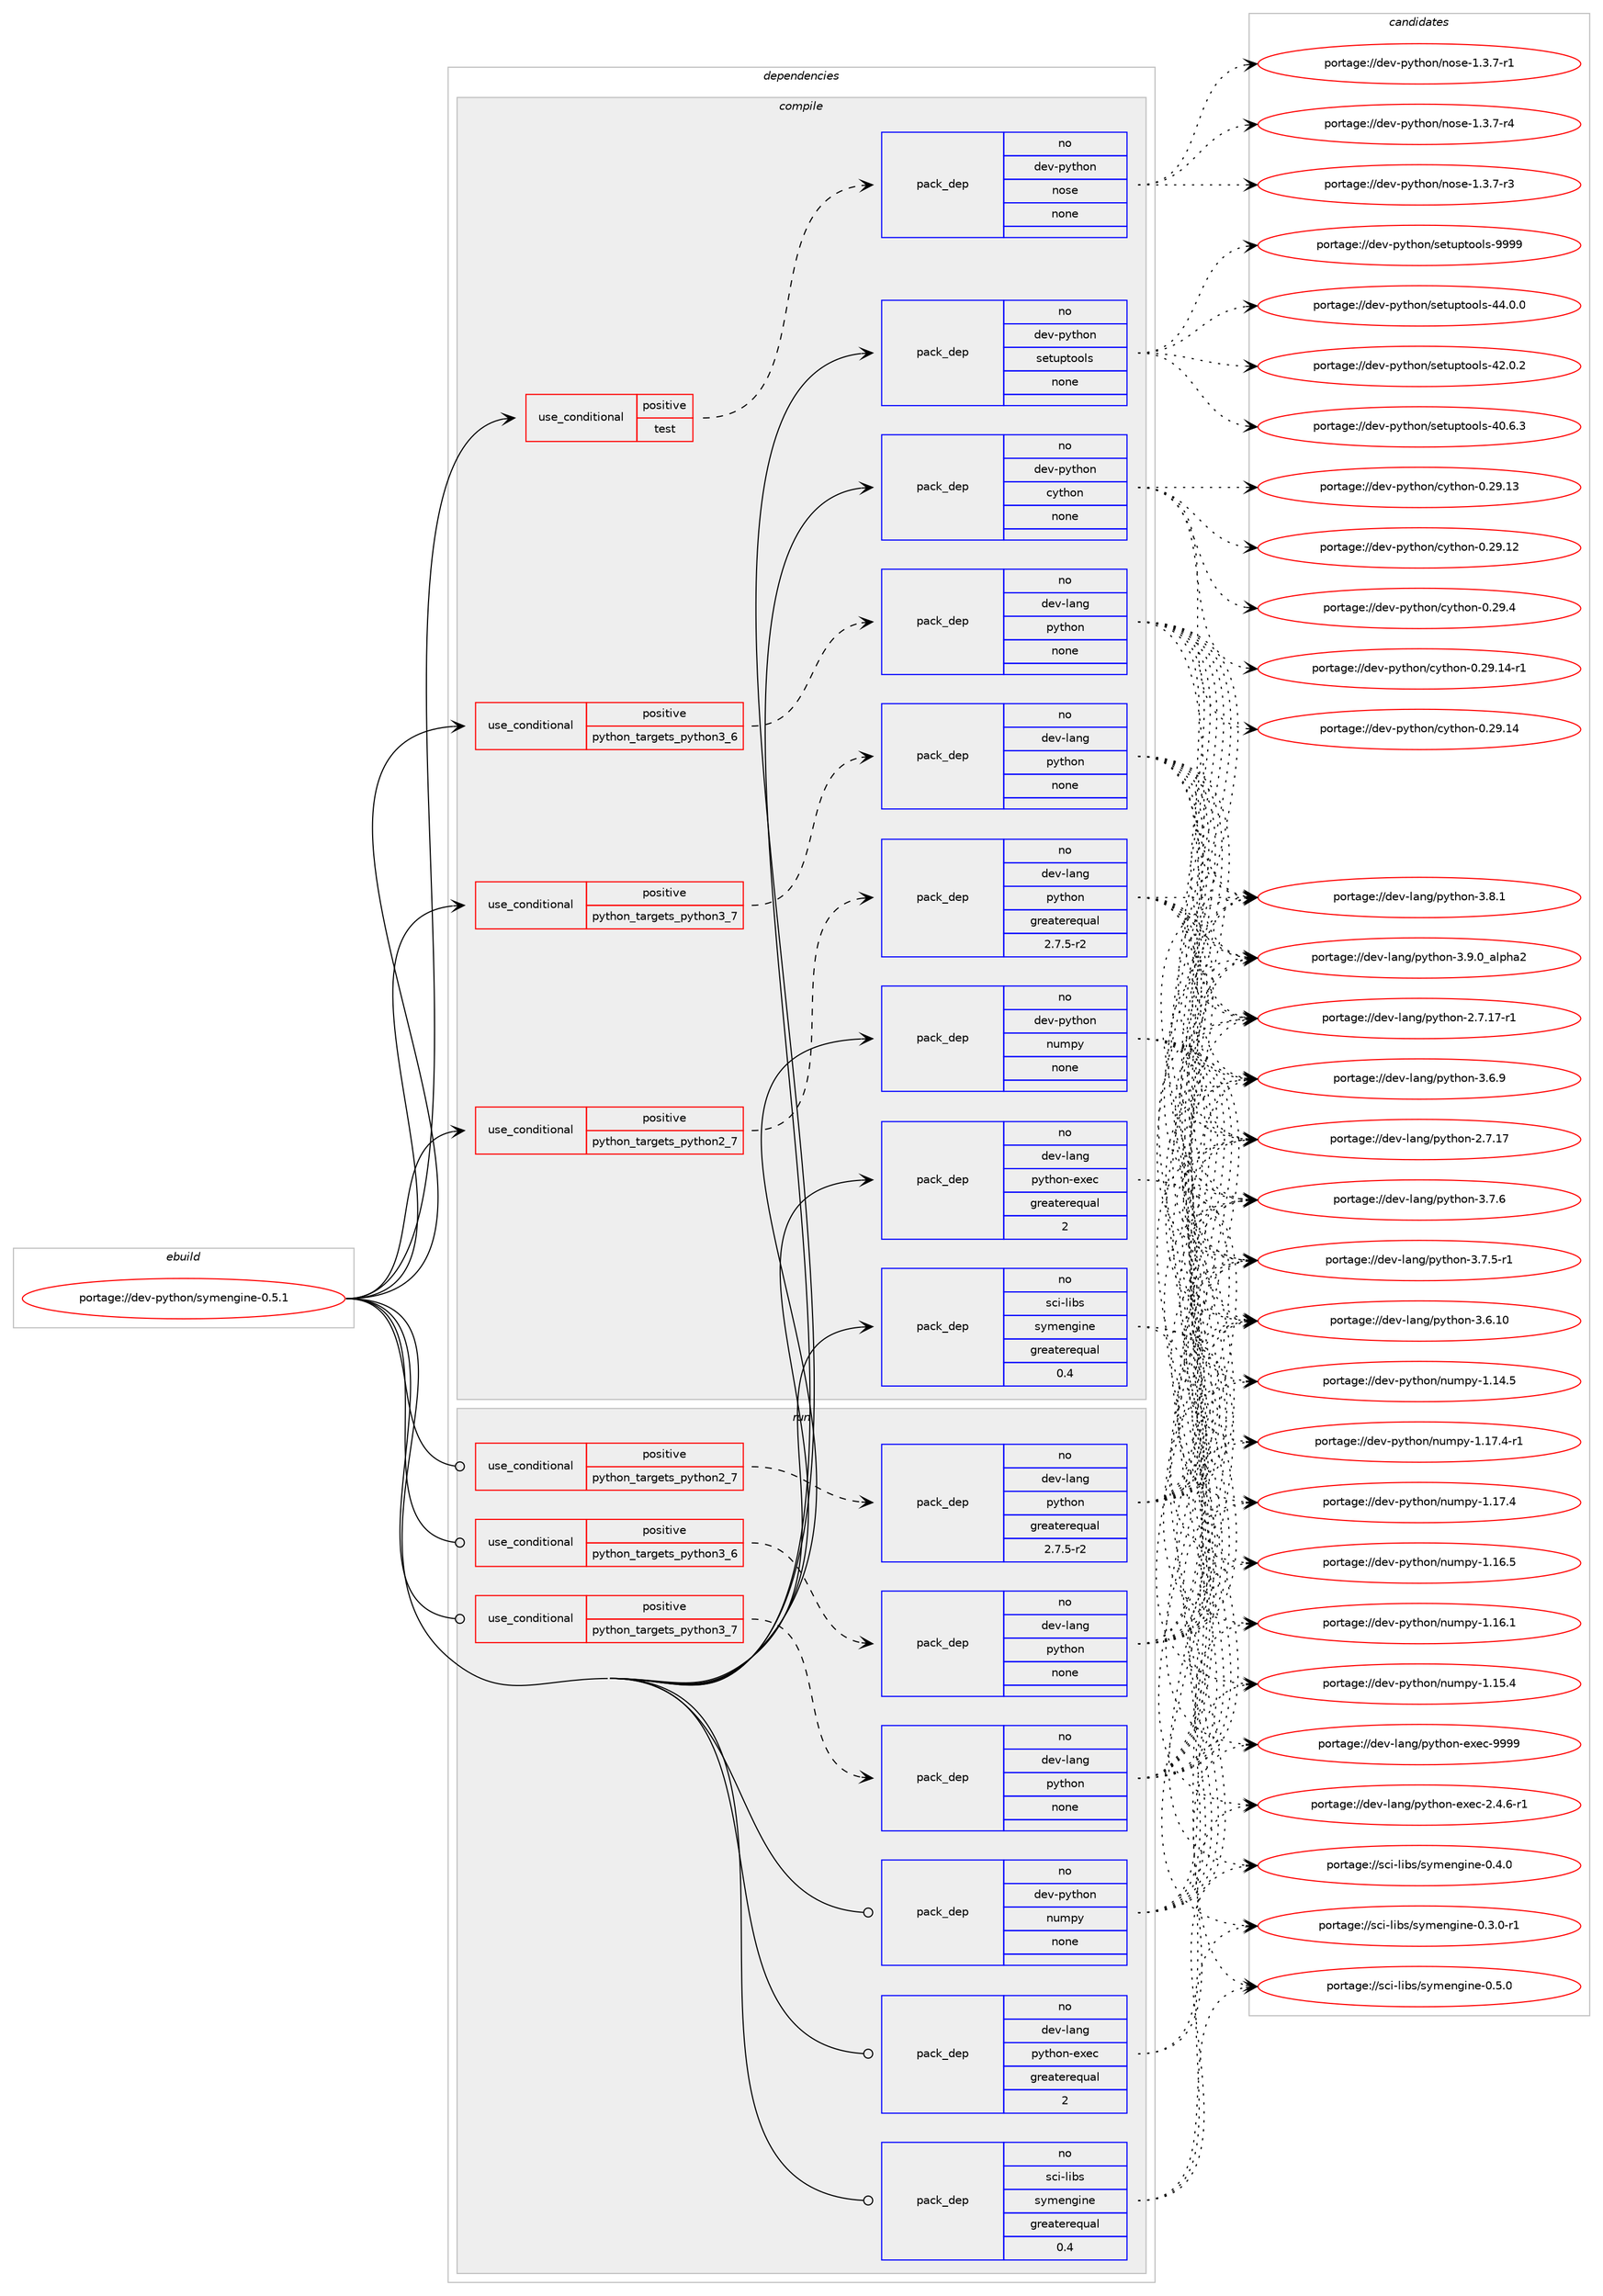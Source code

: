 digraph prolog {

# *************
# Graph options
# *************

newrank=true;
concentrate=true;
compound=true;
graph [rankdir=LR,fontname=Helvetica,fontsize=10,ranksep=1.5];#, ranksep=2.5, nodesep=0.2];
edge  [arrowhead=vee];
node  [fontname=Helvetica,fontsize=10];

# **********
# The ebuild
# **********

subgraph cluster_leftcol {
color=gray;
label=<<i>ebuild</i>>;
id [label="portage://dev-python/symengine-0.5.1", color=red, width=4, href="../dev-python/symengine-0.5.1.svg"];
}

# ****************
# The dependencies
# ****************

subgraph cluster_midcol {
color=gray;
label=<<i>dependencies</i>>;
subgraph cluster_compile {
fillcolor="#eeeeee";
style=filled;
label=<<i>compile</i>>;
subgraph cond105214 {
dependency423191 [label=<<TABLE BORDER="0" CELLBORDER="1" CELLSPACING="0" CELLPADDING="4"><TR><TD ROWSPAN="3" CELLPADDING="10">use_conditional</TD></TR><TR><TD>positive</TD></TR><TR><TD>python_targets_python2_7</TD></TR></TABLE>>, shape=none, color=red];
subgraph pack313080 {
dependency423192 [label=<<TABLE BORDER="0" CELLBORDER="1" CELLSPACING="0" CELLPADDING="4" WIDTH="220"><TR><TD ROWSPAN="6" CELLPADDING="30">pack_dep</TD></TR><TR><TD WIDTH="110">no</TD></TR><TR><TD>dev-lang</TD></TR><TR><TD>python</TD></TR><TR><TD>greaterequal</TD></TR><TR><TD>2.7.5-r2</TD></TR></TABLE>>, shape=none, color=blue];
}
dependency423191:e -> dependency423192:w [weight=20,style="dashed",arrowhead="vee"];
}
id:e -> dependency423191:w [weight=20,style="solid",arrowhead="vee"];
subgraph cond105215 {
dependency423193 [label=<<TABLE BORDER="0" CELLBORDER="1" CELLSPACING="0" CELLPADDING="4"><TR><TD ROWSPAN="3" CELLPADDING="10">use_conditional</TD></TR><TR><TD>positive</TD></TR><TR><TD>python_targets_python3_6</TD></TR></TABLE>>, shape=none, color=red];
subgraph pack313081 {
dependency423194 [label=<<TABLE BORDER="0" CELLBORDER="1" CELLSPACING="0" CELLPADDING="4" WIDTH="220"><TR><TD ROWSPAN="6" CELLPADDING="30">pack_dep</TD></TR><TR><TD WIDTH="110">no</TD></TR><TR><TD>dev-lang</TD></TR><TR><TD>python</TD></TR><TR><TD>none</TD></TR><TR><TD></TD></TR></TABLE>>, shape=none, color=blue];
}
dependency423193:e -> dependency423194:w [weight=20,style="dashed",arrowhead="vee"];
}
id:e -> dependency423193:w [weight=20,style="solid",arrowhead="vee"];
subgraph cond105216 {
dependency423195 [label=<<TABLE BORDER="0" CELLBORDER="1" CELLSPACING="0" CELLPADDING="4"><TR><TD ROWSPAN="3" CELLPADDING="10">use_conditional</TD></TR><TR><TD>positive</TD></TR><TR><TD>python_targets_python3_7</TD></TR></TABLE>>, shape=none, color=red];
subgraph pack313082 {
dependency423196 [label=<<TABLE BORDER="0" CELLBORDER="1" CELLSPACING="0" CELLPADDING="4" WIDTH="220"><TR><TD ROWSPAN="6" CELLPADDING="30">pack_dep</TD></TR><TR><TD WIDTH="110">no</TD></TR><TR><TD>dev-lang</TD></TR><TR><TD>python</TD></TR><TR><TD>none</TD></TR><TR><TD></TD></TR></TABLE>>, shape=none, color=blue];
}
dependency423195:e -> dependency423196:w [weight=20,style="dashed",arrowhead="vee"];
}
id:e -> dependency423195:w [weight=20,style="solid",arrowhead="vee"];
subgraph cond105217 {
dependency423197 [label=<<TABLE BORDER="0" CELLBORDER="1" CELLSPACING="0" CELLPADDING="4"><TR><TD ROWSPAN="3" CELLPADDING="10">use_conditional</TD></TR><TR><TD>positive</TD></TR><TR><TD>test</TD></TR></TABLE>>, shape=none, color=red];
subgraph pack313083 {
dependency423198 [label=<<TABLE BORDER="0" CELLBORDER="1" CELLSPACING="0" CELLPADDING="4" WIDTH="220"><TR><TD ROWSPAN="6" CELLPADDING="30">pack_dep</TD></TR><TR><TD WIDTH="110">no</TD></TR><TR><TD>dev-python</TD></TR><TR><TD>nose</TD></TR><TR><TD>none</TD></TR><TR><TD></TD></TR></TABLE>>, shape=none, color=blue];
}
dependency423197:e -> dependency423198:w [weight=20,style="dashed",arrowhead="vee"];
}
id:e -> dependency423197:w [weight=20,style="solid",arrowhead="vee"];
subgraph pack313084 {
dependency423199 [label=<<TABLE BORDER="0" CELLBORDER="1" CELLSPACING="0" CELLPADDING="4" WIDTH="220"><TR><TD ROWSPAN="6" CELLPADDING="30">pack_dep</TD></TR><TR><TD WIDTH="110">no</TD></TR><TR><TD>dev-lang</TD></TR><TR><TD>python-exec</TD></TR><TR><TD>greaterequal</TD></TR><TR><TD>2</TD></TR></TABLE>>, shape=none, color=blue];
}
id:e -> dependency423199:w [weight=20,style="solid",arrowhead="vee"];
subgraph pack313085 {
dependency423200 [label=<<TABLE BORDER="0" CELLBORDER="1" CELLSPACING="0" CELLPADDING="4" WIDTH="220"><TR><TD ROWSPAN="6" CELLPADDING="30">pack_dep</TD></TR><TR><TD WIDTH="110">no</TD></TR><TR><TD>dev-python</TD></TR><TR><TD>cython</TD></TR><TR><TD>none</TD></TR><TR><TD></TD></TR></TABLE>>, shape=none, color=blue];
}
id:e -> dependency423200:w [weight=20,style="solid",arrowhead="vee"];
subgraph pack313086 {
dependency423201 [label=<<TABLE BORDER="0" CELLBORDER="1" CELLSPACING="0" CELLPADDING="4" WIDTH="220"><TR><TD ROWSPAN="6" CELLPADDING="30">pack_dep</TD></TR><TR><TD WIDTH="110">no</TD></TR><TR><TD>dev-python</TD></TR><TR><TD>numpy</TD></TR><TR><TD>none</TD></TR><TR><TD></TD></TR></TABLE>>, shape=none, color=blue];
}
id:e -> dependency423201:w [weight=20,style="solid",arrowhead="vee"];
subgraph pack313087 {
dependency423202 [label=<<TABLE BORDER="0" CELLBORDER="1" CELLSPACING="0" CELLPADDING="4" WIDTH="220"><TR><TD ROWSPAN="6" CELLPADDING="30">pack_dep</TD></TR><TR><TD WIDTH="110">no</TD></TR><TR><TD>dev-python</TD></TR><TR><TD>setuptools</TD></TR><TR><TD>none</TD></TR><TR><TD></TD></TR></TABLE>>, shape=none, color=blue];
}
id:e -> dependency423202:w [weight=20,style="solid",arrowhead="vee"];
subgraph pack313088 {
dependency423203 [label=<<TABLE BORDER="0" CELLBORDER="1" CELLSPACING="0" CELLPADDING="4" WIDTH="220"><TR><TD ROWSPAN="6" CELLPADDING="30">pack_dep</TD></TR><TR><TD WIDTH="110">no</TD></TR><TR><TD>sci-libs</TD></TR><TR><TD>symengine</TD></TR><TR><TD>greaterequal</TD></TR><TR><TD>0.4</TD></TR></TABLE>>, shape=none, color=blue];
}
id:e -> dependency423203:w [weight=20,style="solid",arrowhead="vee"];
}
subgraph cluster_compileandrun {
fillcolor="#eeeeee";
style=filled;
label=<<i>compile and run</i>>;
}
subgraph cluster_run {
fillcolor="#eeeeee";
style=filled;
label=<<i>run</i>>;
subgraph cond105218 {
dependency423204 [label=<<TABLE BORDER="0" CELLBORDER="1" CELLSPACING="0" CELLPADDING="4"><TR><TD ROWSPAN="3" CELLPADDING="10">use_conditional</TD></TR><TR><TD>positive</TD></TR><TR><TD>python_targets_python2_7</TD></TR></TABLE>>, shape=none, color=red];
subgraph pack313089 {
dependency423205 [label=<<TABLE BORDER="0" CELLBORDER="1" CELLSPACING="0" CELLPADDING="4" WIDTH="220"><TR><TD ROWSPAN="6" CELLPADDING="30">pack_dep</TD></TR><TR><TD WIDTH="110">no</TD></TR><TR><TD>dev-lang</TD></TR><TR><TD>python</TD></TR><TR><TD>greaterequal</TD></TR><TR><TD>2.7.5-r2</TD></TR></TABLE>>, shape=none, color=blue];
}
dependency423204:e -> dependency423205:w [weight=20,style="dashed",arrowhead="vee"];
}
id:e -> dependency423204:w [weight=20,style="solid",arrowhead="odot"];
subgraph cond105219 {
dependency423206 [label=<<TABLE BORDER="0" CELLBORDER="1" CELLSPACING="0" CELLPADDING="4"><TR><TD ROWSPAN="3" CELLPADDING="10">use_conditional</TD></TR><TR><TD>positive</TD></TR><TR><TD>python_targets_python3_6</TD></TR></TABLE>>, shape=none, color=red];
subgraph pack313090 {
dependency423207 [label=<<TABLE BORDER="0" CELLBORDER="1" CELLSPACING="0" CELLPADDING="4" WIDTH="220"><TR><TD ROWSPAN="6" CELLPADDING="30">pack_dep</TD></TR><TR><TD WIDTH="110">no</TD></TR><TR><TD>dev-lang</TD></TR><TR><TD>python</TD></TR><TR><TD>none</TD></TR><TR><TD></TD></TR></TABLE>>, shape=none, color=blue];
}
dependency423206:e -> dependency423207:w [weight=20,style="dashed",arrowhead="vee"];
}
id:e -> dependency423206:w [weight=20,style="solid",arrowhead="odot"];
subgraph cond105220 {
dependency423208 [label=<<TABLE BORDER="0" CELLBORDER="1" CELLSPACING="0" CELLPADDING="4"><TR><TD ROWSPAN="3" CELLPADDING="10">use_conditional</TD></TR><TR><TD>positive</TD></TR><TR><TD>python_targets_python3_7</TD></TR></TABLE>>, shape=none, color=red];
subgraph pack313091 {
dependency423209 [label=<<TABLE BORDER="0" CELLBORDER="1" CELLSPACING="0" CELLPADDING="4" WIDTH="220"><TR><TD ROWSPAN="6" CELLPADDING="30">pack_dep</TD></TR><TR><TD WIDTH="110">no</TD></TR><TR><TD>dev-lang</TD></TR><TR><TD>python</TD></TR><TR><TD>none</TD></TR><TR><TD></TD></TR></TABLE>>, shape=none, color=blue];
}
dependency423208:e -> dependency423209:w [weight=20,style="dashed",arrowhead="vee"];
}
id:e -> dependency423208:w [weight=20,style="solid",arrowhead="odot"];
subgraph pack313092 {
dependency423210 [label=<<TABLE BORDER="0" CELLBORDER="1" CELLSPACING="0" CELLPADDING="4" WIDTH="220"><TR><TD ROWSPAN="6" CELLPADDING="30">pack_dep</TD></TR><TR><TD WIDTH="110">no</TD></TR><TR><TD>dev-lang</TD></TR><TR><TD>python-exec</TD></TR><TR><TD>greaterequal</TD></TR><TR><TD>2</TD></TR></TABLE>>, shape=none, color=blue];
}
id:e -> dependency423210:w [weight=20,style="solid",arrowhead="odot"];
subgraph pack313093 {
dependency423211 [label=<<TABLE BORDER="0" CELLBORDER="1" CELLSPACING="0" CELLPADDING="4" WIDTH="220"><TR><TD ROWSPAN="6" CELLPADDING="30">pack_dep</TD></TR><TR><TD WIDTH="110">no</TD></TR><TR><TD>dev-python</TD></TR><TR><TD>numpy</TD></TR><TR><TD>none</TD></TR><TR><TD></TD></TR></TABLE>>, shape=none, color=blue];
}
id:e -> dependency423211:w [weight=20,style="solid",arrowhead="odot"];
subgraph pack313094 {
dependency423212 [label=<<TABLE BORDER="0" CELLBORDER="1" CELLSPACING="0" CELLPADDING="4" WIDTH="220"><TR><TD ROWSPAN="6" CELLPADDING="30">pack_dep</TD></TR><TR><TD WIDTH="110">no</TD></TR><TR><TD>sci-libs</TD></TR><TR><TD>symengine</TD></TR><TR><TD>greaterequal</TD></TR><TR><TD>0.4</TD></TR></TABLE>>, shape=none, color=blue];
}
id:e -> dependency423212:w [weight=20,style="solid",arrowhead="odot"];
}
}

# **************
# The candidates
# **************

subgraph cluster_choices {
rank=same;
color=gray;
label=<<i>candidates</i>>;

subgraph choice313080 {
color=black;
nodesep=1;
choice10010111845108971101034711212111610411111045514657464895971081121049750 [label="portage://dev-lang/python-3.9.0_alpha2", color=red, width=4,href="../dev-lang/python-3.9.0_alpha2.svg"];
choice100101118451089711010347112121116104111110455146564649 [label="portage://dev-lang/python-3.8.1", color=red, width=4,href="../dev-lang/python-3.8.1.svg"];
choice100101118451089711010347112121116104111110455146554654 [label="portage://dev-lang/python-3.7.6", color=red, width=4,href="../dev-lang/python-3.7.6.svg"];
choice1001011184510897110103471121211161041111104551465546534511449 [label="portage://dev-lang/python-3.7.5-r1", color=red, width=4,href="../dev-lang/python-3.7.5-r1.svg"];
choice100101118451089711010347112121116104111110455146544657 [label="portage://dev-lang/python-3.6.9", color=red, width=4,href="../dev-lang/python-3.6.9.svg"];
choice10010111845108971101034711212111610411111045514654464948 [label="portage://dev-lang/python-3.6.10", color=red, width=4,href="../dev-lang/python-3.6.10.svg"];
choice100101118451089711010347112121116104111110455046554649554511449 [label="portage://dev-lang/python-2.7.17-r1", color=red, width=4,href="../dev-lang/python-2.7.17-r1.svg"];
choice10010111845108971101034711212111610411111045504655464955 [label="portage://dev-lang/python-2.7.17", color=red, width=4,href="../dev-lang/python-2.7.17.svg"];
dependency423192:e -> choice10010111845108971101034711212111610411111045514657464895971081121049750:w [style=dotted,weight="100"];
dependency423192:e -> choice100101118451089711010347112121116104111110455146564649:w [style=dotted,weight="100"];
dependency423192:e -> choice100101118451089711010347112121116104111110455146554654:w [style=dotted,weight="100"];
dependency423192:e -> choice1001011184510897110103471121211161041111104551465546534511449:w [style=dotted,weight="100"];
dependency423192:e -> choice100101118451089711010347112121116104111110455146544657:w [style=dotted,weight="100"];
dependency423192:e -> choice10010111845108971101034711212111610411111045514654464948:w [style=dotted,weight="100"];
dependency423192:e -> choice100101118451089711010347112121116104111110455046554649554511449:w [style=dotted,weight="100"];
dependency423192:e -> choice10010111845108971101034711212111610411111045504655464955:w [style=dotted,weight="100"];
}
subgraph choice313081 {
color=black;
nodesep=1;
choice10010111845108971101034711212111610411111045514657464895971081121049750 [label="portage://dev-lang/python-3.9.0_alpha2", color=red, width=4,href="../dev-lang/python-3.9.0_alpha2.svg"];
choice100101118451089711010347112121116104111110455146564649 [label="portage://dev-lang/python-3.8.1", color=red, width=4,href="../dev-lang/python-3.8.1.svg"];
choice100101118451089711010347112121116104111110455146554654 [label="portage://dev-lang/python-3.7.6", color=red, width=4,href="../dev-lang/python-3.7.6.svg"];
choice1001011184510897110103471121211161041111104551465546534511449 [label="portage://dev-lang/python-3.7.5-r1", color=red, width=4,href="../dev-lang/python-3.7.5-r1.svg"];
choice100101118451089711010347112121116104111110455146544657 [label="portage://dev-lang/python-3.6.9", color=red, width=4,href="../dev-lang/python-3.6.9.svg"];
choice10010111845108971101034711212111610411111045514654464948 [label="portage://dev-lang/python-3.6.10", color=red, width=4,href="../dev-lang/python-3.6.10.svg"];
choice100101118451089711010347112121116104111110455046554649554511449 [label="portage://dev-lang/python-2.7.17-r1", color=red, width=4,href="../dev-lang/python-2.7.17-r1.svg"];
choice10010111845108971101034711212111610411111045504655464955 [label="portage://dev-lang/python-2.7.17", color=red, width=4,href="../dev-lang/python-2.7.17.svg"];
dependency423194:e -> choice10010111845108971101034711212111610411111045514657464895971081121049750:w [style=dotted,weight="100"];
dependency423194:e -> choice100101118451089711010347112121116104111110455146564649:w [style=dotted,weight="100"];
dependency423194:e -> choice100101118451089711010347112121116104111110455146554654:w [style=dotted,weight="100"];
dependency423194:e -> choice1001011184510897110103471121211161041111104551465546534511449:w [style=dotted,weight="100"];
dependency423194:e -> choice100101118451089711010347112121116104111110455146544657:w [style=dotted,weight="100"];
dependency423194:e -> choice10010111845108971101034711212111610411111045514654464948:w [style=dotted,weight="100"];
dependency423194:e -> choice100101118451089711010347112121116104111110455046554649554511449:w [style=dotted,weight="100"];
dependency423194:e -> choice10010111845108971101034711212111610411111045504655464955:w [style=dotted,weight="100"];
}
subgraph choice313082 {
color=black;
nodesep=1;
choice10010111845108971101034711212111610411111045514657464895971081121049750 [label="portage://dev-lang/python-3.9.0_alpha2", color=red, width=4,href="../dev-lang/python-3.9.0_alpha2.svg"];
choice100101118451089711010347112121116104111110455146564649 [label="portage://dev-lang/python-3.8.1", color=red, width=4,href="../dev-lang/python-3.8.1.svg"];
choice100101118451089711010347112121116104111110455146554654 [label="portage://dev-lang/python-3.7.6", color=red, width=4,href="../dev-lang/python-3.7.6.svg"];
choice1001011184510897110103471121211161041111104551465546534511449 [label="portage://dev-lang/python-3.7.5-r1", color=red, width=4,href="../dev-lang/python-3.7.5-r1.svg"];
choice100101118451089711010347112121116104111110455146544657 [label="portage://dev-lang/python-3.6.9", color=red, width=4,href="../dev-lang/python-3.6.9.svg"];
choice10010111845108971101034711212111610411111045514654464948 [label="portage://dev-lang/python-3.6.10", color=red, width=4,href="../dev-lang/python-3.6.10.svg"];
choice100101118451089711010347112121116104111110455046554649554511449 [label="portage://dev-lang/python-2.7.17-r1", color=red, width=4,href="../dev-lang/python-2.7.17-r1.svg"];
choice10010111845108971101034711212111610411111045504655464955 [label="portage://dev-lang/python-2.7.17", color=red, width=4,href="../dev-lang/python-2.7.17.svg"];
dependency423196:e -> choice10010111845108971101034711212111610411111045514657464895971081121049750:w [style=dotted,weight="100"];
dependency423196:e -> choice100101118451089711010347112121116104111110455146564649:w [style=dotted,weight="100"];
dependency423196:e -> choice100101118451089711010347112121116104111110455146554654:w [style=dotted,weight="100"];
dependency423196:e -> choice1001011184510897110103471121211161041111104551465546534511449:w [style=dotted,weight="100"];
dependency423196:e -> choice100101118451089711010347112121116104111110455146544657:w [style=dotted,weight="100"];
dependency423196:e -> choice10010111845108971101034711212111610411111045514654464948:w [style=dotted,weight="100"];
dependency423196:e -> choice100101118451089711010347112121116104111110455046554649554511449:w [style=dotted,weight="100"];
dependency423196:e -> choice10010111845108971101034711212111610411111045504655464955:w [style=dotted,weight="100"];
}
subgraph choice313083 {
color=black;
nodesep=1;
choice10010111845112121116104111110471101111151014549465146554511452 [label="portage://dev-python/nose-1.3.7-r4", color=red, width=4,href="../dev-python/nose-1.3.7-r4.svg"];
choice10010111845112121116104111110471101111151014549465146554511451 [label="portage://dev-python/nose-1.3.7-r3", color=red, width=4,href="../dev-python/nose-1.3.7-r3.svg"];
choice10010111845112121116104111110471101111151014549465146554511449 [label="portage://dev-python/nose-1.3.7-r1", color=red, width=4,href="../dev-python/nose-1.3.7-r1.svg"];
dependency423198:e -> choice10010111845112121116104111110471101111151014549465146554511452:w [style=dotted,weight="100"];
dependency423198:e -> choice10010111845112121116104111110471101111151014549465146554511451:w [style=dotted,weight="100"];
dependency423198:e -> choice10010111845112121116104111110471101111151014549465146554511449:w [style=dotted,weight="100"];
}
subgraph choice313084 {
color=black;
nodesep=1;
choice10010111845108971101034711212111610411111045101120101994557575757 [label="portage://dev-lang/python-exec-9999", color=red, width=4,href="../dev-lang/python-exec-9999.svg"];
choice10010111845108971101034711212111610411111045101120101994550465246544511449 [label="portage://dev-lang/python-exec-2.4.6-r1", color=red, width=4,href="../dev-lang/python-exec-2.4.6-r1.svg"];
dependency423199:e -> choice10010111845108971101034711212111610411111045101120101994557575757:w [style=dotted,weight="100"];
dependency423199:e -> choice10010111845108971101034711212111610411111045101120101994550465246544511449:w [style=dotted,weight="100"];
}
subgraph choice313085 {
color=black;
nodesep=1;
choice10010111845112121116104111110479912111610411111045484650574652 [label="portage://dev-python/cython-0.29.4", color=red, width=4,href="../dev-python/cython-0.29.4.svg"];
choice10010111845112121116104111110479912111610411111045484650574649524511449 [label="portage://dev-python/cython-0.29.14-r1", color=red, width=4,href="../dev-python/cython-0.29.14-r1.svg"];
choice1001011184511212111610411111047991211161041111104548465057464952 [label="portage://dev-python/cython-0.29.14", color=red, width=4,href="../dev-python/cython-0.29.14.svg"];
choice1001011184511212111610411111047991211161041111104548465057464951 [label="portage://dev-python/cython-0.29.13", color=red, width=4,href="../dev-python/cython-0.29.13.svg"];
choice1001011184511212111610411111047991211161041111104548465057464950 [label="portage://dev-python/cython-0.29.12", color=red, width=4,href="../dev-python/cython-0.29.12.svg"];
dependency423200:e -> choice10010111845112121116104111110479912111610411111045484650574652:w [style=dotted,weight="100"];
dependency423200:e -> choice10010111845112121116104111110479912111610411111045484650574649524511449:w [style=dotted,weight="100"];
dependency423200:e -> choice1001011184511212111610411111047991211161041111104548465057464952:w [style=dotted,weight="100"];
dependency423200:e -> choice1001011184511212111610411111047991211161041111104548465057464951:w [style=dotted,weight="100"];
dependency423200:e -> choice1001011184511212111610411111047991211161041111104548465057464950:w [style=dotted,weight="100"];
}
subgraph choice313086 {
color=black;
nodesep=1;
choice1001011184511212111610411111047110117109112121454946495546524511449 [label="portage://dev-python/numpy-1.17.4-r1", color=red, width=4,href="../dev-python/numpy-1.17.4-r1.svg"];
choice100101118451121211161041111104711011710911212145494649554652 [label="portage://dev-python/numpy-1.17.4", color=red, width=4,href="../dev-python/numpy-1.17.4.svg"];
choice100101118451121211161041111104711011710911212145494649544653 [label="portage://dev-python/numpy-1.16.5", color=red, width=4,href="../dev-python/numpy-1.16.5.svg"];
choice100101118451121211161041111104711011710911212145494649544649 [label="portage://dev-python/numpy-1.16.1", color=red, width=4,href="../dev-python/numpy-1.16.1.svg"];
choice100101118451121211161041111104711011710911212145494649534652 [label="portage://dev-python/numpy-1.15.4", color=red, width=4,href="../dev-python/numpy-1.15.4.svg"];
choice100101118451121211161041111104711011710911212145494649524653 [label="portage://dev-python/numpy-1.14.5", color=red, width=4,href="../dev-python/numpy-1.14.5.svg"];
dependency423201:e -> choice1001011184511212111610411111047110117109112121454946495546524511449:w [style=dotted,weight="100"];
dependency423201:e -> choice100101118451121211161041111104711011710911212145494649554652:w [style=dotted,weight="100"];
dependency423201:e -> choice100101118451121211161041111104711011710911212145494649544653:w [style=dotted,weight="100"];
dependency423201:e -> choice100101118451121211161041111104711011710911212145494649544649:w [style=dotted,weight="100"];
dependency423201:e -> choice100101118451121211161041111104711011710911212145494649534652:w [style=dotted,weight="100"];
dependency423201:e -> choice100101118451121211161041111104711011710911212145494649524653:w [style=dotted,weight="100"];
}
subgraph choice313087 {
color=black;
nodesep=1;
choice10010111845112121116104111110471151011161171121161111111081154557575757 [label="portage://dev-python/setuptools-9999", color=red, width=4,href="../dev-python/setuptools-9999.svg"];
choice100101118451121211161041111104711510111611711211611111110811545525246484648 [label="portage://dev-python/setuptools-44.0.0", color=red, width=4,href="../dev-python/setuptools-44.0.0.svg"];
choice100101118451121211161041111104711510111611711211611111110811545525046484650 [label="portage://dev-python/setuptools-42.0.2", color=red, width=4,href="../dev-python/setuptools-42.0.2.svg"];
choice100101118451121211161041111104711510111611711211611111110811545524846544651 [label="portage://dev-python/setuptools-40.6.3", color=red, width=4,href="../dev-python/setuptools-40.6.3.svg"];
dependency423202:e -> choice10010111845112121116104111110471151011161171121161111111081154557575757:w [style=dotted,weight="100"];
dependency423202:e -> choice100101118451121211161041111104711510111611711211611111110811545525246484648:w [style=dotted,weight="100"];
dependency423202:e -> choice100101118451121211161041111104711510111611711211611111110811545525046484650:w [style=dotted,weight="100"];
dependency423202:e -> choice100101118451121211161041111104711510111611711211611111110811545524846544651:w [style=dotted,weight="100"];
}
subgraph choice313088 {
color=black;
nodesep=1;
choice11599105451081059811547115121109101110103105110101454846534648 [label="portage://sci-libs/symengine-0.5.0", color=red, width=4,href="../sci-libs/symengine-0.5.0.svg"];
choice11599105451081059811547115121109101110103105110101454846524648 [label="portage://sci-libs/symengine-0.4.0", color=red, width=4,href="../sci-libs/symengine-0.4.0.svg"];
choice115991054510810598115471151211091011101031051101014548465146484511449 [label="portage://sci-libs/symengine-0.3.0-r1", color=red, width=4,href="../sci-libs/symengine-0.3.0-r1.svg"];
dependency423203:e -> choice11599105451081059811547115121109101110103105110101454846534648:w [style=dotted,weight="100"];
dependency423203:e -> choice11599105451081059811547115121109101110103105110101454846524648:w [style=dotted,weight="100"];
dependency423203:e -> choice115991054510810598115471151211091011101031051101014548465146484511449:w [style=dotted,weight="100"];
}
subgraph choice313089 {
color=black;
nodesep=1;
choice10010111845108971101034711212111610411111045514657464895971081121049750 [label="portage://dev-lang/python-3.9.0_alpha2", color=red, width=4,href="../dev-lang/python-3.9.0_alpha2.svg"];
choice100101118451089711010347112121116104111110455146564649 [label="portage://dev-lang/python-3.8.1", color=red, width=4,href="../dev-lang/python-3.8.1.svg"];
choice100101118451089711010347112121116104111110455146554654 [label="portage://dev-lang/python-3.7.6", color=red, width=4,href="../dev-lang/python-3.7.6.svg"];
choice1001011184510897110103471121211161041111104551465546534511449 [label="portage://dev-lang/python-3.7.5-r1", color=red, width=4,href="../dev-lang/python-3.7.5-r1.svg"];
choice100101118451089711010347112121116104111110455146544657 [label="portage://dev-lang/python-3.6.9", color=red, width=4,href="../dev-lang/python-3.6.9.svg"];
choice10010111845108971101034711212111610411111045514654464948 [label="portage://dev-lang/python-3.6.10", color=red, width=4,href="../dev-lang/python-3.6.10.svg"];
choice100101118451089711010347112121116104111110455046554649554511449 [label="portage://dev-lang/python-2.7.17-r1", color=red, width=4,href="../dev-lang/python-2.7.17-r1.svg"];
choice10010111845108971101034711212111610411111045504655464955 [label="portage://dev-lang/python-2.7.17", color=red, width=4,href="../dev-lang/python-2.7.17.svg"];
dependency423205:e -> choice10010111845108971101034711212111610411111045514657464895971081121049750:w [style=dotted,weight="100"];
dependency423205:e -> choice100101118451089711010347112121116104111110455146564649:w [style=dotted,weight="100"];
dependency423205:e -> choice100101118451089711010347112121116104111110455146554654:w [style=dotted,weight="100"];
dependency423205:e -> choice1001011184510897110103471121211161041111104551465546534511449:w [style=dotted,weight="100"];
dependency423205:e -> choice100101118451089711010347112121116104111110455146544657:w [style=dotted,weight="100"];
dependency423205:e -> choice10010111845108971101034711212111610411111045514654464948:w [style=dotted,weight="100"];
dependency423205:e -> choice100101118451089711010347112121116104111110455046554649554511449:w [style=dotted,weight="100"];
dependency423205:e -> choice10010111845108971101034711212111610411111045504655464955:w [style=dotted,weight="100"];
}
subgraph choice313090 {
color=black;
nodesep=1;
choice10010111845108971101034711212111610411111045514657464895971081121049750 [label="portage://dev-lang/python-3.9.0_alpha2", color=red, width=4,href="../dev-lang/python-3.9.0_alpha2.svg"];
choice100101118451089711010347112121116104111110455146564649 [label="portage://dev-lang/python-3.8.1", color=red, width=4,href="../dev-lang/python-3.8.1.svg"];
choice100101118451089711010347112121116104111110455146554654 [label="portage://dev-lang/python-3.7.6", color=red, width=4,href="../dev-lang/python-3.7.6.svg"];
choice1001011184510897110103471121211161041111104551465546534511449 [label="portage://dev-lang/python-3.7.5-r1", color=red, width=4,href="../dev-lang/python-3.7.5-r1.svg"];
choice100101118451089711010347112121116104111110455146544657 [label="portage://dev-lang/python-3.6.9", color=red, width=4,href="../dev-lang/python-3.6.9.svg"];
choice10010111845108971101034711212111610411111045514654464948 [label="portage://dev-lang/python-3.6.10", color=red, width=4,href="../dev-lang/python-3.6.10.svg"];
choice100101118451089711010347112121116104111110455046554649554511449 [label="portage://dev-lang/python-2.7.17-r1", color=red, width=4,href="../dev-lang/python-2.7.17-r1.svg"];
choice10010111845108971101034711212111610411111045504655464955 [label="portage://dev-lang/python-2.7.17", color=red, width=4,href="../dev-lang/python-2.7.17.svg"];
dependency423207:e -> choice10010111845108971101034711212111610411111045514657464895971081121049750:w [style=dotted,weight="100"];
dependency423207:e -> choice100101118451089711010347112121116104111110455146564649:w [style=dotted,weight="100"];
dependency423207:e -> choice100101118451089711010347112121116104111110455146554654:w [style=dotted,weight="100"];
dependency423207:e -> choice1001011184510897110103471121211161041111104551465546534511449:w [style=dotted,weight="100"];
dependency423207:e -> choice100101118451089711010347112121116104111110455146544657:w [style=dotted,weight="100"];
dependency423207:e -> choice10010111845108971101034711212111610411111045514654464948:w [style=dotted,weight="100"];
dependency423207:e -> choice100101118451089711010347112121116104111110455046554649554511449:w [style=dotted,weight="100"];
dependency423207:e -> choice10010111845108971101034711212111610411111045504655464955:w [style=dotted,weight="100"];
}
subgraph choice313091 {
color=black;
nodesep=1;
choice10010111845108971101034711212111610411111045514657464895971081121049750 [label="portage://dev-lang/python-3.9.0_alpha2", color=red, width=4,href="../dev-lang/python-3.9.0_alpha2.svg"];
choice100101118451089711010347112121116104111110455146564649 [label="portage://dev-lang/python-3.8.1", color=red, width=4,href="../dev-lang/python-3.8.1.svg"];
choice100101118451089711010347112121116104111110455146554654 [label="portage://dev-lang/python-3.7.6", color=red, width=4,href="../dev-lang/python-3.7.6.svg"];
choice1001011184510897110103471121211161041111104551465546534511449 [label="portage://dev-lang/python-3.7.5-r1", color=red, width=4,href="../dev-lang/python-3.7.5-r1.svg"];
choice100101118451089711010347112121116104111110455146544657 [label="portage://dev-lang/python-3.6.9", color=red, width=4,href="../dev-lang/python-3.6.9.svg"];
choice10010111845108971101034711212111610411111045514654464948 [label="portage://dev-lang/python-3.6.10", color=red, width=4,href="../dev-lang/python-3.6.10.svg"];
choice100101118451089711010347112121116104111110455046554649554511449 [label="portage://dev-lang/python-2.7.17-r1", color=red, width=4,href="../dev-lang/python-2.7.17-r1.svg"];
choice10010111845108971101034711212111610411111045504655464955 [label="portage://dev-lang/python-2.7.17", color=red, width=4,href="../dev-lang/python-2.7.17.svg"];
dependency423209:e -> choice10010111845108971101034711212111610411111045514657464895971081121049750:w [style=dotted,weight="100"];
dependency423209:e -> choice100101118451089711010347112121116104111110455146564649:w [style=dotted,weight="100"];
dependency423209:e -> choice100101118451089711010347112121116104111110455146554654:w [style=dotted,weight="100"];
dependency423209:e -> choice1001011184510897110103471121211161041111104551465546534511449:w [style=dotted,weight="100"];
dependency423209:e -> choice100101118451089711010347112121116104111110455146544657:w [style=dotted,weight="100"];
dependency423209:e -> choice10010111845108971101034711212111610411111045514654464948:w [style=dotted,weight="100"];
dependency423209:e -> choice100101118451089711010347112121116104111110455046554649554511449:w [style=dotted,weight="100"];
dependency423209:e -> choice10010111845108971101034711212111610411111045504655464955:w [style=dotted,weight="100"];
}
subgraph choice313092 {
color=black;
nodesep=1;
choice10010111845108971101034711212111610411111045101120101994557575757 [label="portage://dev-lang/python-exec-9999", color=red, width=4,href="../dev-lang/python-exec-9999.svg"];
choice10010111845108971101034711212111610411111045101120101994550465246544511449 [label="portage://dev-lang/python-exec-2.4.6-r1", color=red, width=4,href="../dev-lang/python-exec-2.4.6-r1.svg"];
dependency423210:e -> choice10010111845108971101034711212111610411111045101120101994557575757:w [style=dotted,weight="100"];
dependency423210:e -> choice10010111845108971101034711212111610411111045101120101994550465246544511449:w [style=dotted,weight="100"];
}
subgraph choice313093 {
color=black;
nodesep=1;
choice1001011184511212111610411111047110117109112121454946495546524511449 [label="portage://dev-python/numpy-1.17.4-r1", color=red, width=4,href="../dev-python/numpy-1.17.4-r1.svg"];
choice100101118451121211161041111104711011710911212145494649554652 [label="portage://dev-python/numpy-1.17.4", color=red, width=4,href="../dev-python/numpy-1.17.4.svg"];
choice100101118451121211161041111104711011710911212145494649544653 [label="portage://dev-python/numpy-1.16.5", color=red, width=4,href="../dev-python/numpy-1.16.5.svg"];
choice100101118451121211161041111104711011710911212145494649544649 [label="portage://dev-python/numpy-1.16.1", color=red, width=4,href="../dev-python/numpy-1.16.1.svg"];
choice100101118451121211161041111104711011710911212145494649534652 [label="portage://dev-python/numpy-1.15.4", color=red, width=4,href="../dev-python/numpy-1.15.4.svg"];
choice100101118451121211161041111104711011710911212145494649524653 [label="portage://dev-python/numpy-1.14.5", color=red, width=4,href="../dev-python/numpy-1.14.5.svg"];
dependency423211:e -> choice1001011184511212111610411111047110117109112121454946495546524511449:w [style=dotted,weight="100"];
dependency423211:e -> choice100101118451121211161041111104711011710911212145494649554652:w [style=dotted,weight="100"];
dependency423211:e -> choice100101118451121211161041111104711011710911212145494649544653:w [style=dotted,weight="100"];
dependency423211:e -> choice100101118451121211161041111104711011710911212145494649544649:w [style=dotted,weight="100"];
dependency423211:e -> choice100101118451121211161041111104711011710911212145494649534652:w [style=dotted,weight="100"];
dependency423211:e -> choice100101118451121211161041111104711011710911212145494649524653:w [style=dotted,weight="100"];
}
subgraph choice313094 {
color=black;
nodesep=1;
choice11599105451081059811547115121109101110103105110101454846534648 [label="portage://sci-libs/symengine-0.5.0", color=red, width=4,href="../sci-libs/symengine-0.5.0.svg"];
choice11599105451081059811547115121109101110103105110101454846524648 [label="portage://sci-libs/symengine-0.4.0", color=red, width=4,href="../sci-libs/symengine-0.4.0.svg"];
choice115991054510810598115471151211091011101031051101014548465146484511449 [label="portage://sci-libs/symengine-0.3.0-r1", color=red, width=4,href="../sci-libs/symengine-0.3.0-r1.svg"];
dependency423212:e -> choice11599105451081059811547115121109101110103105110101454846534648:w [style=dotted,weight="100"];
dependency423212:e -> choice11599105451081059811547115121109101110103105110101454846524648:w [style=dotted,weight="100"];
dependency423212:e -> choice115991054510810598115471151211091011101031051101014548465146484511449:w [style=dotted,weight="100"];
}
}

}
